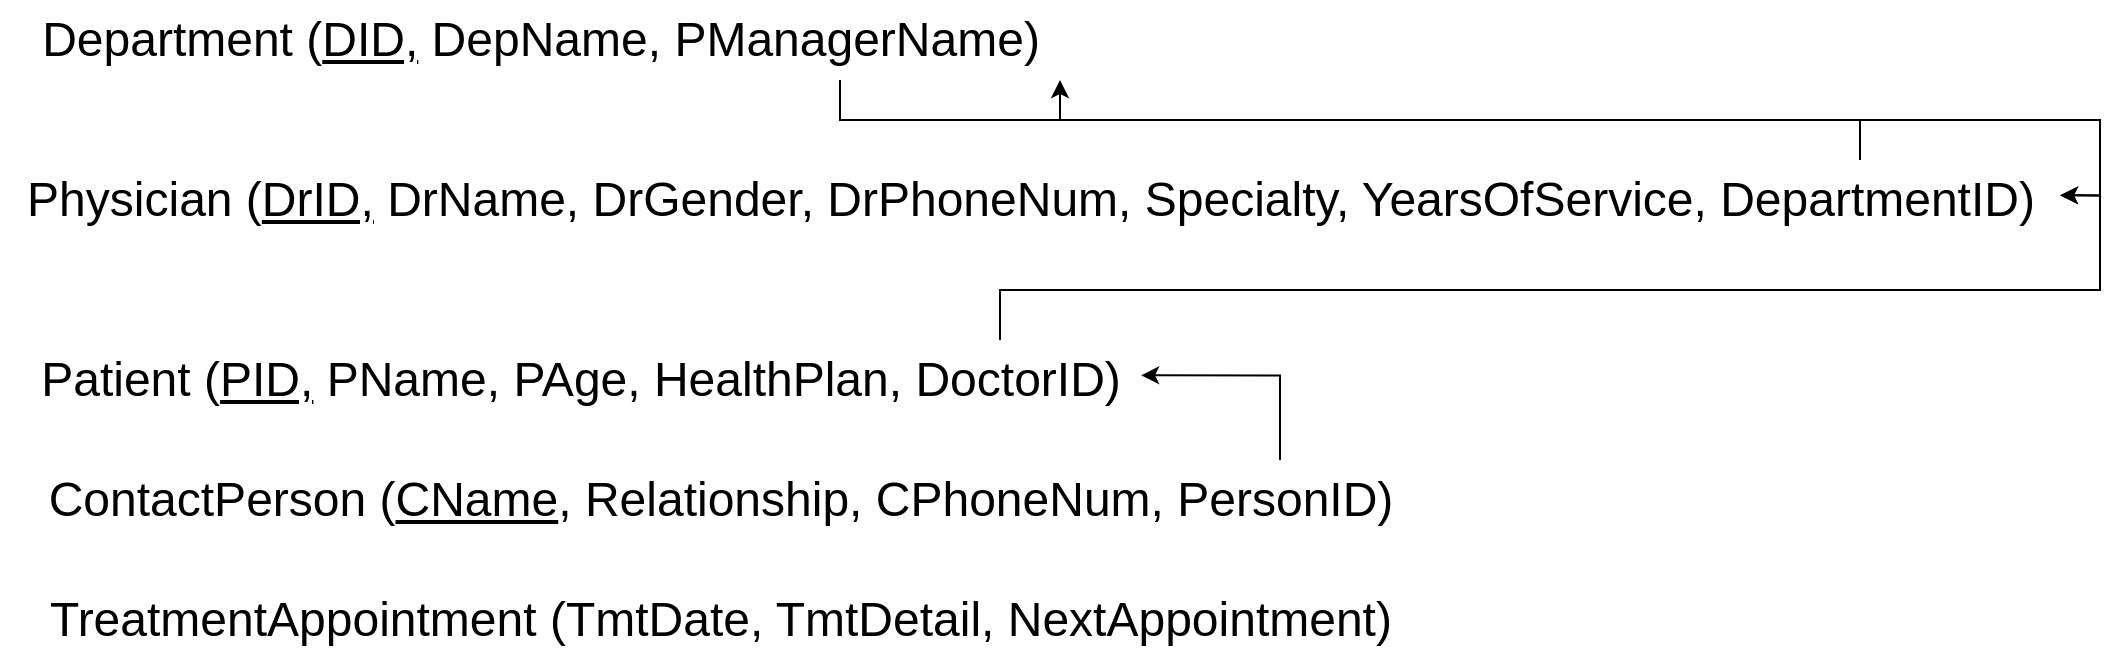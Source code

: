 <mxfile version="26.0.16">
  <diagram name="Page-1" id="EX5S67MTvYUlh8esncFe">
    <mxGraphModel dx="2437" dy="1380" grid="1" gridSize="10" guides="1" tooltips="1" connect="1" arrows="1" fold="1" page="1" pageScale="1" pageWidth="1600" pageHeight="900" math="0" shadow="0">
      <root>
        <mxCell id="0" />
        <mxCell id="1" parent="0" />
        <mxCell id="OgAwFw7lcP7xvMWF0Xat-1" value="Department (&lt;u&gt;DID,&lt;/u&gt;&amp;nbsp;DepName, PManagerName)" style="text;html=1;align=center;verticalAlign=middle;resizable=0;points=[];autosize=1;strokeColor=none;fillColor=none;fontSize=24;" parent="1" vertex="1">
          <mxGeometry x="110" y="110" width="520" height="40" as="geometry" />
        </mxCell>
        <mxCell id="z8WSyv1s5nYKBchTO-Nz-7" style="edgeStyle=orthogonalEdgeStyle;rounded=0;orthogonalLoop=1;jettySize=auto;html=1;" parent="1" source="z8WSyv1s5nYKBchTO-Nz-2" target="OgAwFw7lcP7xvMWF0Xat-1" edge="1">
          <mxGeometry relative="1" as="geometry">
            <Array as="points">
              <mxPoint x="1030" y="170" />
              <mxPoint x="630" y="170" />
              <mxPoint x="630" y="130" />
            </Array>
          </mxGeometry>
        </mxCell>
        <mxCell id="z8WSyv1s5nYKBchTO-Nz-2" value="Physician (&lt;u&gt;DrID,&lt;/u&gt;&amp;nbsp;DrName, DrGender, DrPhoneNum, Specialty, YearsOfService, DepartmentID)" style="text;html=1;align=center;verticalAlign=middle;resizable=0;points=[];autosize=1;strokeColor=none;fillColor=none;fontSize=24;" parent="1" vertex="1">
          <mxGeometry x="100" y="190" width="1030" height="40" as="geometry" />
        </mxCell>
        <mxCell id="z8WSyv1s5nYKBchTO-Nz-3" value="Patient (&lt;u&gt;PID,&lt;/u&gt;&amp;nbsp;PName, PAge, HealthPlan, DoctorID)" style="text;html=1;align=center;verticalAlign=middle;resizable=0;points=[];autosize=1;strokeColor=none;fillColor=none;fontSize=24;" parent="1" vertex="1">
          <mxGeometry x="110" y="280" width="560" height="40" as="geometry" />
        </mxCell>
        <mxCell id="z8WSyv1s5nYKBchTO-Nz-4" value="ContactPerson (&lt;u&gt;CName&lt;/u&gt;, Relationship, CPhoneNum, PersonID)" style="text;html=1;align=center;verticalAlign=middle;resizable=0;points=[];autosize=1;strokeColor=none;fillColor=none;fontSize=24;" parent="1" vertex="1">
          <mxGeometry x="110" y="340" width="700" height="40" as="geometry" />
        </mxCell>
        <mxCell id="z8WSyv1s5nYKBchTO-Nz-5" value="TreatmentAppointment (TmtDate, TmtDetail, NextAppointment)" style="text;html=1;align=center;verticalAlign=middle;resizable=0;points=[];autosize=1;strokeColor=none;fillColor=none;fontSize=24;" parent="1" vertex="1">
          <mxGeometry x="115" y="400" width="690" height="40" as="geometry" />
        </mxCell>
        <mxCell id="z8WSyv1s5nYKBchTO-Nz-9" style="edgeStyle=orthogonalEdgeStyle;rounded=0;orthogonalLoop=1;jettySize=auto;html=1;entryX=1;entryY=0.442;entryDx=0;entryDy=0;entryPerimeter=0;" parent="1" source="z8WSyv1s5nYKBchTO-Nz-3" target="z8WSyv1s5nYKBchTO-Nz-2" edge="1">
          <mxGeometry relative="1" as="geometry">
            <Array as="points">
              <mxPoint x="600" y="255" />
              <mxPoint x="1150" y="255" />
              <mxPoint x="1150" y="208" />
            </Array>
          </mxGeometry>
        </mxCell>
        <mxCell id="z8WSyv1s5nYKBchTO-Nz-10" style="edgeStyle=orthogonalEdgeStyle;rounded=0;orthogonalLoop=1;jettySize=auto;html=1;entryX=1;entryY=0.442;entryDx=0;entryDy=0;entryPerimeter=0;" parent="1" source="OgAwFw7lcP7xvMWF0Xat-1" target="z8WSyv1s5nYKBchTO-Nz-2" edge="1">
          <mxGeometry relative="1" as="geometry">
            <Array as="points">
              <mxPoint x="520" y="170" />
              <mxPoint x="1150" y="170" />
              <mxPoint x="1150" y="208" />
            </Array>
          </mxGeometry>
        </mxCell>
        <mxCell id="z8WSyv1s5nYKBchTO-Nz-11" style="edgeStyle=orthogonalEdgeStyle;rounded=0;orthogonalLoop=1;jettySize=auto;html=1;entryX=1.001;entryY=0.442;entryDx=0;entryDy=0;entryPerimeter=0;" parent="1" source="z8WSyv1s5nYKBchTO-Nz-4" target="z8WSyv1s5nYKBchTO-Nz-3" edge="1">
          <mxGeometry relative="1" as="geometry">
            <Array as="points">
              <mxPoint x="740" y="298" />
            </Array>
          </mxGeometry>
        </mxCell>
      </root>
    </mxGraphModel>
  </diagram>
</mxfile>
